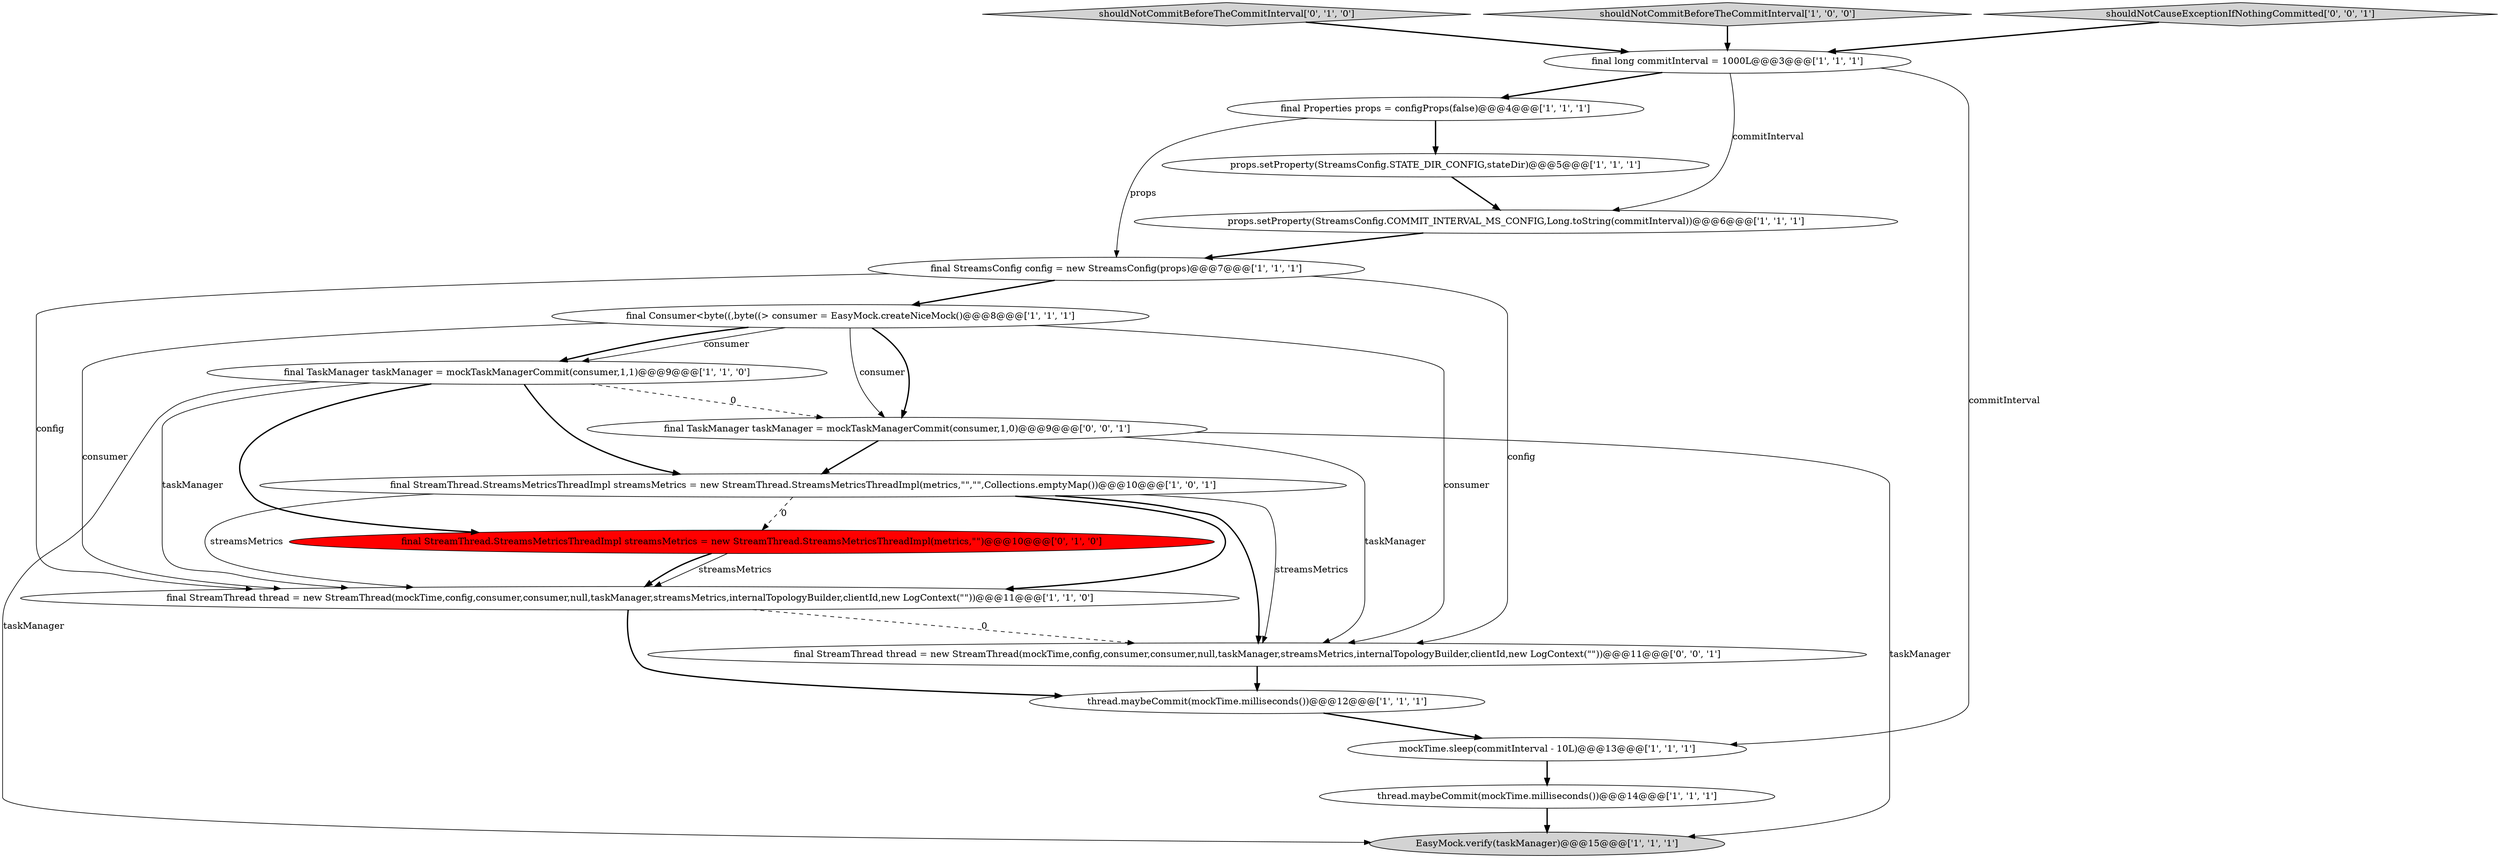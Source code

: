 digraph {
0 [style = filled, label = "EasyMock.verify(taskManager)@@@15@@@['1', '1', '1']", fillcolor = lightgray, shape = ellipse image = "AAA0AAABBB1BBB"];
10 [style = filled, label = "final StreamThread.StreamsMetricsThreadImpl streamsMetrics = new StreamThread.StreamsMetricsThreadImpl(metrics,\"\",\"\",Collections.emptyMap())@@@10@@@['1', '0', '1']", fillcolor = white, shape = ellipse image = "AAA0AAABBB1BBB"];
16 [style = filled, label = "final StreamThread thread = new StreamThread(mockTime,config,consumer,consumer,null,taskManager,streamsMetrics,internalTopologyBuilder,clientId,new LogContext(\"\"))@@@11@@@['0', '0', '1']", fillcolor = white, shape = ellipse image = "AAA0AAABBB3BBB"];
15 [style = filled, label = "shouldNotCommitBeforeTheCommitInterval['0', '1', '0']", fillcolor = lightgray, shape = diamond image = "AAA0AAABBB2BBB"];
4 [style = filled, label = "shouldNotCommitBeforeTheCommitInterval['1', '0', '0']", fillcolor = lightgray, shape = diamond image = "AAA0AAABBB1BBB"];
9 [style = filled, label = "final TaskManager taskManager = mockTaskManagerCommit(consumer,1,1)@@@9@@@['1', '1', '0']", fillcolor = white, shape = ellipse image = "AAA0AAABBB1BBB"];
8 [style = filled, label = "final StreamsConfig config = new StreamsConfig(props)@@@7@@@['1', '1', '1']", fillcolor = white, shape = ellipse image = "AAA0AAABBB1BBB"];
14 [style = filled, label = "final StreamThread.StreamsMetricsThreadImpl streamsMetrics = new StreamThread.StreamsMetricsThreadImpl(metrics,\"\")@@@10@@@['0', '1', '0']", fillcolor = red, shape = ellipse image = "AAA1AAABBB2BBB"];
2 [style = filled, label = "thread.maybeCommit(mockTime.milliseconds())@@@12@@@['1', '1', '1']", fillcolor = white, shape = ellipse image = "AAA0AAABBB1BBB"];
5 [style = filled, label = "mockTime.sleep(commitInterval - 10L)@@@13@@@['1', '1', '1']", fillcolor = white, shape = ellipse image = "AAA0AAABBB1BBB"];
3 [style = filled, label = "thread.maybeCommit(mockTime.milliseconds())@@@14@@@['1', '1', '1']", fillcolor = white, shape = ellipse image = "AAA0AAABBB1BBB"];
1 [style = filled, label = "final long commitInterval = 1000L@@@3@@@['1', '1', '1']", fillcolor = white, shape = ellipse image = "AAA0AAABBB1BBB"];
13 [style = filled, label = "final Consumer<byte((,byte((> consumer = EasyMock.createNiceMock()@@@8@@@['1', '1', '1']", fillcolor = white, shape = ellipse image = "AAA0AAABBB1BBB"];
17 [style = filled, label = "final TaskManager taskManager = mockTaskManagerCommit(consumer,1,0)@@@9@@@['0', '0', '1']", fillcolor = white, shape = ellipse image = "AAA0AAABBB3BBB"];
18 [style = filled, label = "shouldNotCauseExceptionIfNothingCommitted['0', '0', '1']", fillcolor = lightgray, shape = diamond image = "AAA0AAABBB3BBB"];
11 [style = filled, label = "final Properties props = configProps(false)@@@4@@@['1', '1', '1']", fillcolor = white, shape = ellipse image = "AAA0AAABBB1BBB"];
6 [style = filled, label = "final StreamThread thread = new StreamThread(mockTime,config,consumer,consumer,null,taskManager,streamsMetrics,internalTopologyBuilder,clientId,new LogContext(\"\"))@@@11@@@['1', '1', '0']", fillcolor = white, shape = ellipse image = "AAA0AAABBB1BBB"];
12 [style = filled, label = "props.setProperty(StreamsConfig.STATE_DIR_CONFIG,stateDir)@@@5@@@['1', '1', '1']", fillcolor = white, shape = ellipse image = "AAA0AAABBB1BBB"];
7 [style = filled, label = "props.setProperty(StreamsConfig.COMMIT_INTERVAL_MS_CONFIG,Long.toString(commitInterval))@@@6@@@['1', '1', '1']", fillcolor = white, shape = ellipse image = "AAA0AAABBB1BBB"];
9->0 [style = solid, label="taskManager"];
5->3 [style = bold, label=""];
17->10 [style = bold, label=""];
13->17 [style = solid, label="consumer"];
9->6 [style = solid, label="taskManager"];
10->16 [style = solid, label="streamsMetrics"];
11->8 [style = solid, label="props"];
11->12 [style = bold, label=""];
13->9 [style = solid, label="consumer"];
9->10 [style = bold, label=""];
16->2 [style = bold, label=""];
7->8 [style = bold, label=""];
14->6 [style = solid, label="streamsMetrics"];
10->6 [style = bold, label=""];
12->7 [style = bold, label=""];
3->0 [style = bold, label=""];
1->11 [style = bold, label=""];
6->2 [style = bold, label=""];
17->0 [style = solid, label="taskManager"];
13->17 [style = bold, label=""];
6->16 [style = dashed, label="0"];
13->16 [style = solid, label="consumer"];
1->5 [style = solid, label="commitInterval"];
10->16 [style = bold, label=""];
18->1 [style = bold, label=""];
1->7 [style = solid, label="commitInterval"];
8->6 [style = solid, label="config"];
13->6 [style = solid, label="consumer"];
9->17 [style = dashed, label="0"];
9->14 [style = bold, label=""];
17->16 [style = solid, label="taskManager"];
4->1 [style = bold, label=""];
13->9 [style = bold, label=""];
10->6 [style = solid, label="streamsMetrics"];
8->16 [style = solid, label="config"];
14->6 [style = bold, label=""];
10->14 [style = dashed, label="0"];
8->13 [style = bold, label=""];
2->5 [style = bold, label=""];
15->1 [style = bold, label=""];
}
